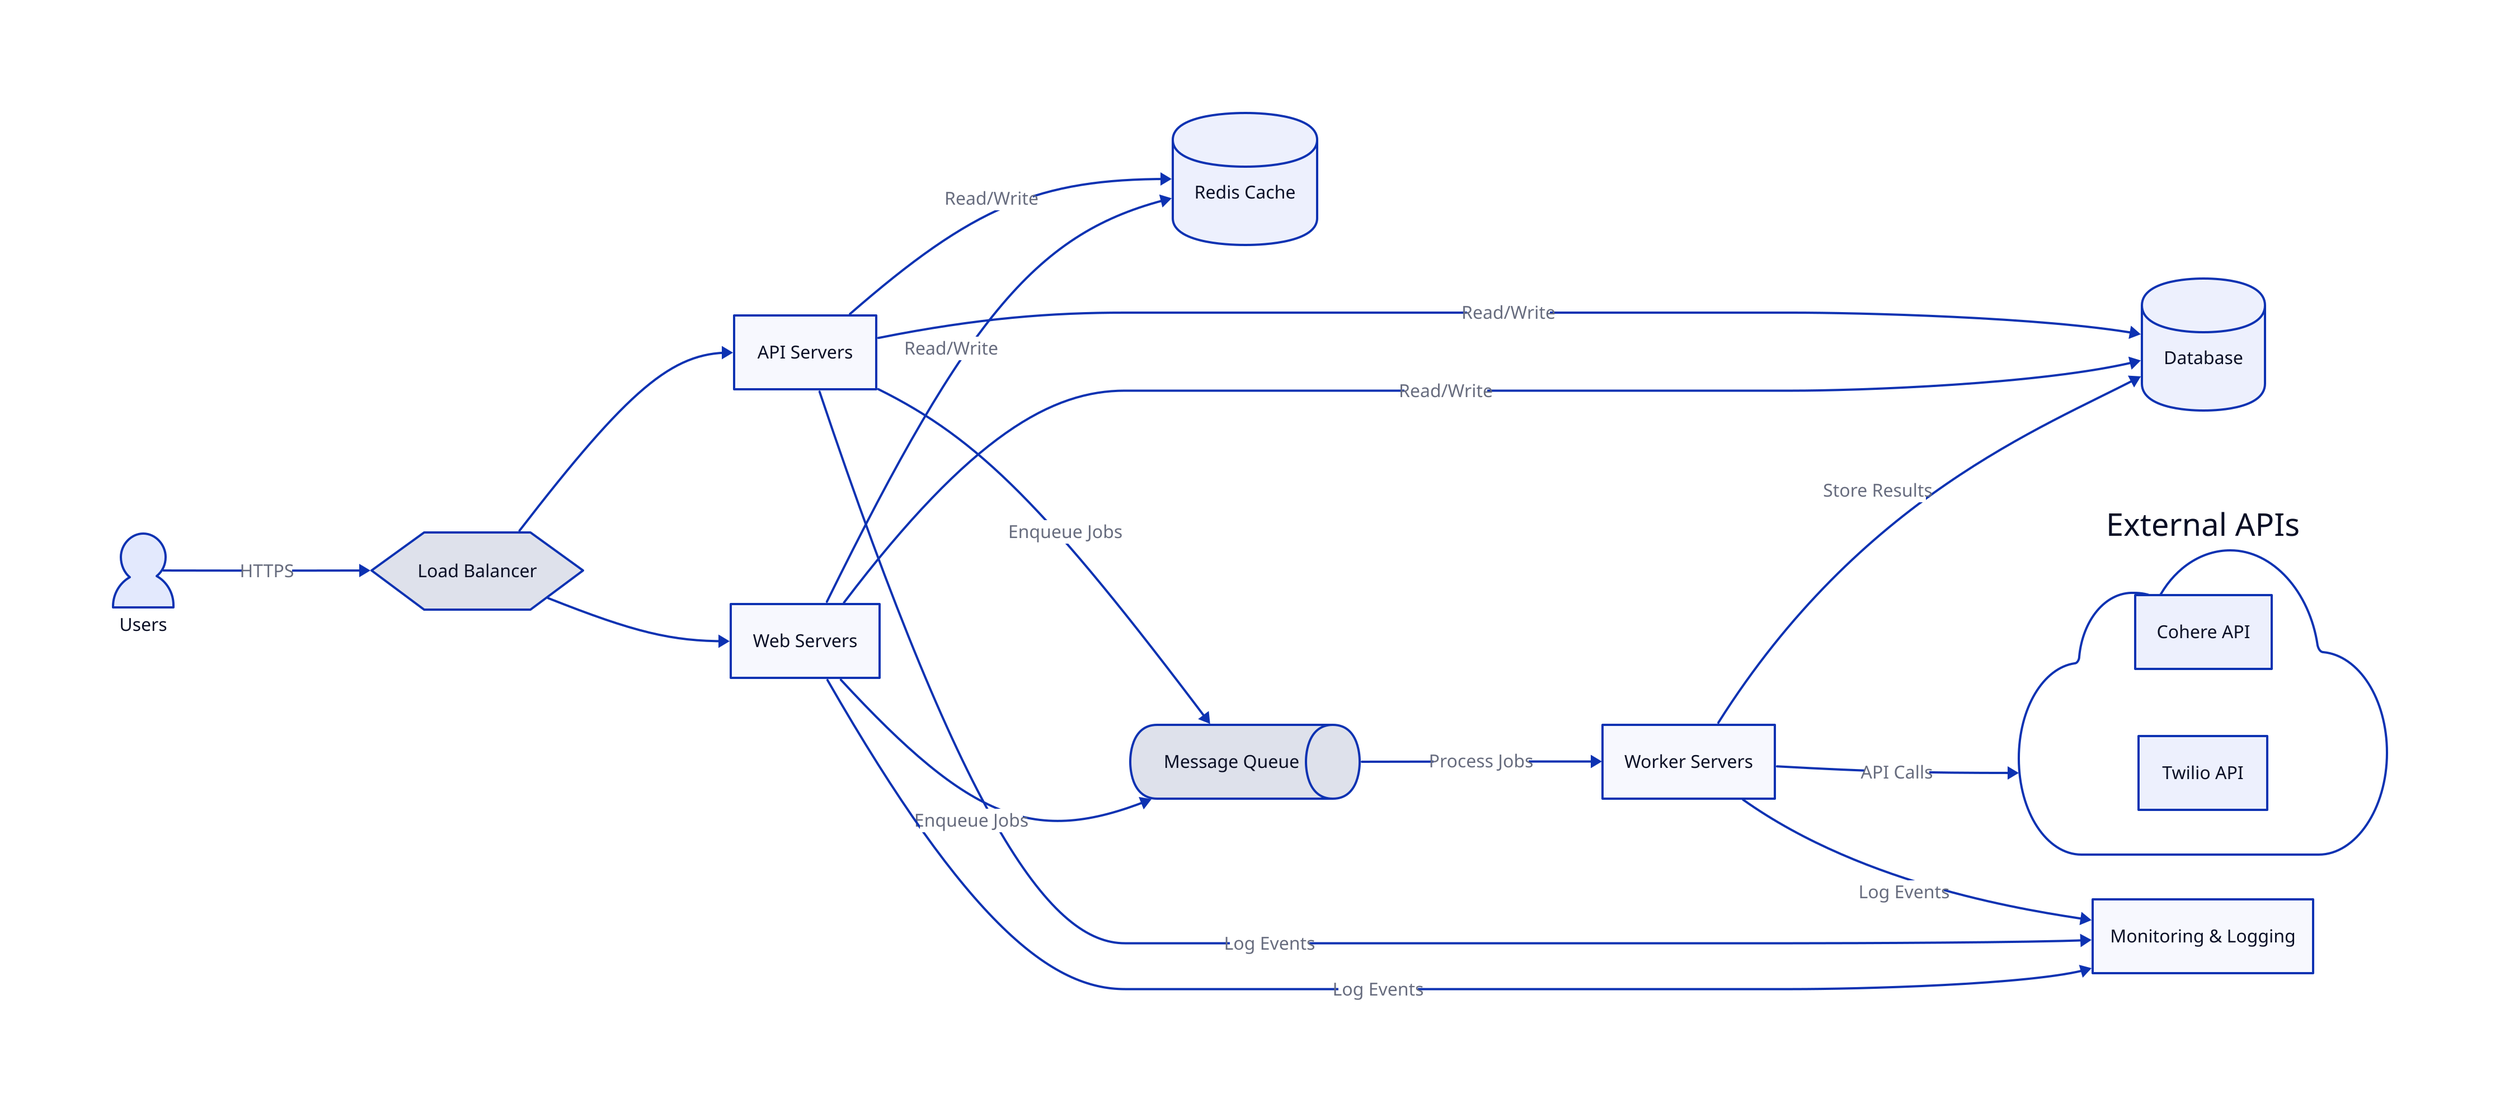 direction: right

users: Users {
  shape: person
}

load_balancer: Load Balancer {
  shape: hexagon
}

web_servers: Web Servers {
  shape: rectangle
}

api_servers: API Servers {
  shape: rectangle
}

cache: Redis Cache {
  shape: cylinder
}

queue: Message Queue {
  shape: queue
}

workers: Worker Servers {
  shape: rectangle
}

db: Database {
  shape: cylinder
}

external_apis: External APIs {
  shape: cloud
  cohere: Cohere API
  twilio: Twilio API
}

monitoring: Monitoring & Logging {
  shape: rectangle
}

users -> load_balancer: HTTPS
load_balancer -> web_servers
load_balancer -> api_servers
web_servers -> cache: Read/Write
api_servers -> cache: Read/Write
web_servers -> queue: Enqueue Jobs
api_servers -> queue: Enqueue Jobs
queue -> workers: Process Jobs
workers -> external_apis: API Calls
workers -> db: Store Results
web_servers -> db: Read/Write
api_servers -> db: Read/Write
web_servers -> monitoring: Log Events
api_servers -> monitoring: Log Events
workers -> monitoring: Log Events